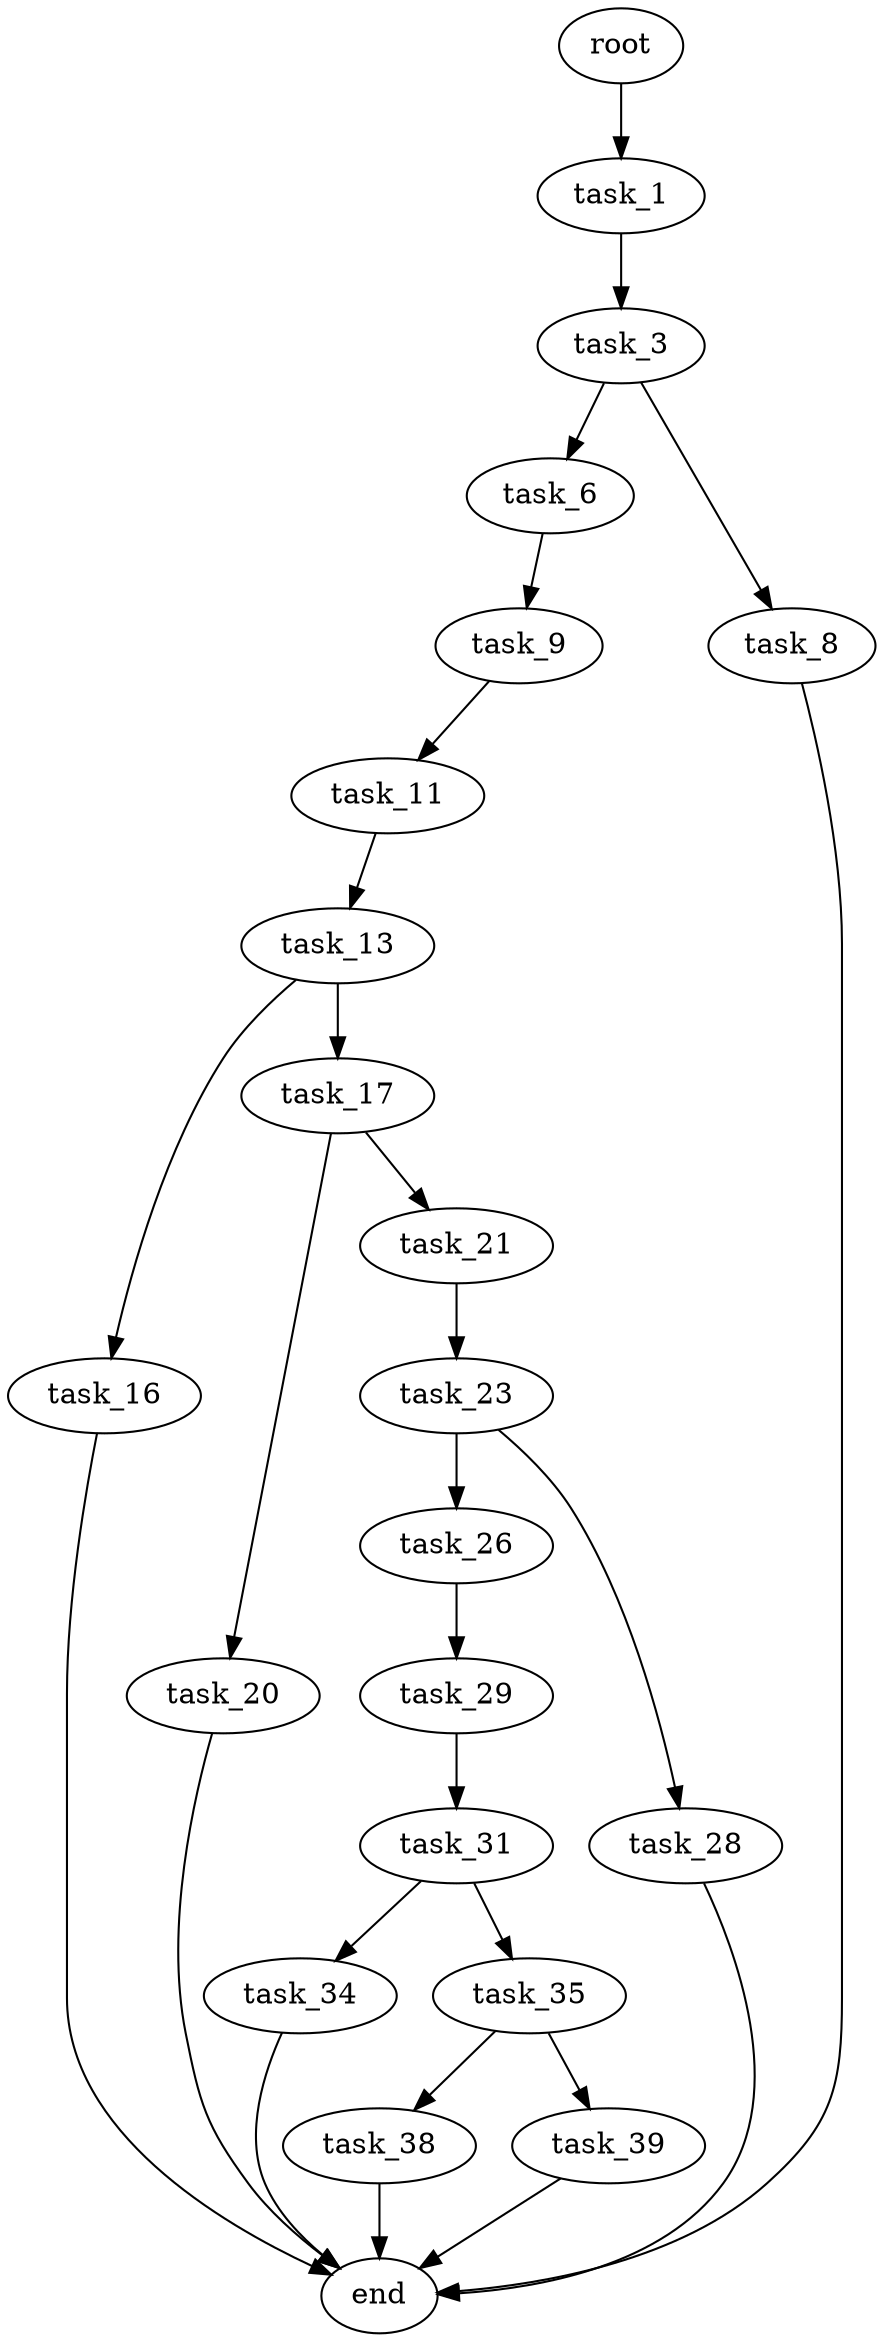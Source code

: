 digraph G {
  root [size="0.000000"];
  task_1 [size="368293445632.000000"];
  task_3 [size="36854189962.000000"];
  task_6 [size="259566963868.000000"];
  task_8 [size="688416241013.000000"];
  task_9 [size="27786906039.000000"];
  task_11 [size="24208300332.000000"];
  task_13 [size="47001621208.000000"];
  task_16 [size="101436940824.000000"];
  task_17 [size="59106326528.000000"];
  task_20 [size="549755813888.000000"];
  task_21 [size="410492418964.000000"];
  task_23 [size="6116365682.000000"];
  task_26 [size="4160423297.000000"];
  task_28 [size="1073741824000.000000"];
  task_29 [size="147292057703.000000"];
  task_31 [size="1073741824000.000000"];
  task_34 [size="885021117925.000000"];
  task_35 [size="782757789696.000000"];
  task_38 [size="14580662515.000000"];
  task_39 [size="28890417243.000000"];
  end [size="0.000000"];

  root -> task_1 [size="1.000000"];
  task_1 -> task_3 [size="411041792.000000"];
  task_3 -> task_6 [size="33554432.000000"];
  task_3 -> task_8 [size="33554432.000000"];
  task_6 -> task_9 [size="301989888.000000"];
  task_8 -> end [size="1.000000"];
  task_9 -> task_11 [size="536870912.000000"];
  task_11 -> task_13 [size="679477248.000000"];
  task_13 -> task_16 [size="33554432.000000"];
  task_13 -> task_17 [size="33554432.000000"];
  task_16 -> end [size="1.000000"];
  task_17 -> task_20 [size="134217728.000000"];
  task_17 -> task_21 [size="134217728.000000"];
  task_20 -> end [size="1.000000"];
  task_21 -> task_23 [size="536870912.000000"];
  task_23 -> task_26 [size="301989888.000000"];
  task_23 -> task_28 [size="301989888.000000"];
  task_26 -> task_29 [size="209715200.000000"];
  task_28 -> end [size="1.000000"];
  task_29 -> task_31 [size="209715200.000000"];
  task_31 -> task_34 [size="838860800.000000"];
  task_31 -> task_35 [size="838860800.000000"];
  task_34 -> end [size="1.000000"];
  task_35 -> task_38 [size="679477248.000000"];
  task_35 -> task_39 [size="679477248.000000"];
  task_38 -> end [size="1.000000"];
  task_39 -> end [size="1.000000"];
}
